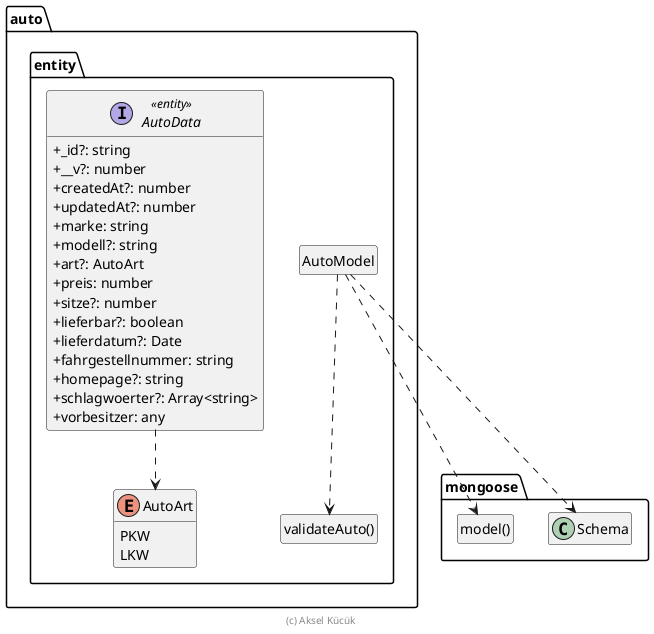 @startuml Anwendungskern

!pragma useNewPackage
skinparam classAttributeIconSize 0
skinparam componentStyle uml2

package mongoose {
  class Schema

  class "model()" as model
  hide model circle
}

package auto.entity {
  class "validateAuto()" as validateAuto
  hide validateAuto circle

  class AutoModel
  hide AutoModel circle

  AutoModel ..> Schema
  AutoModel ..> model
  AutoModel ..> validateAuto

  AutoData ..> AutoArt

  enum AutoArt {
    PKW
    LKW
  }

  interface AutoData <<entity>> {
    + _id?: string
    + __v?: number
    + createdAt?: number
    + updatedAt?: number
    + marke: string
    + modell?: string
    + art?: AutoArt
    + preis: number
    + sitze?: number
    + lieferbar?: boolean
    + lieferdatum?: Date
    + fahrgestellnummer: string
    + homepage?: string
    + schlagwoerter?: Array<string>
    + vorbesitzer: any
  }
}

hide empty members

footer (c) Aksel Kücük

@enduml
